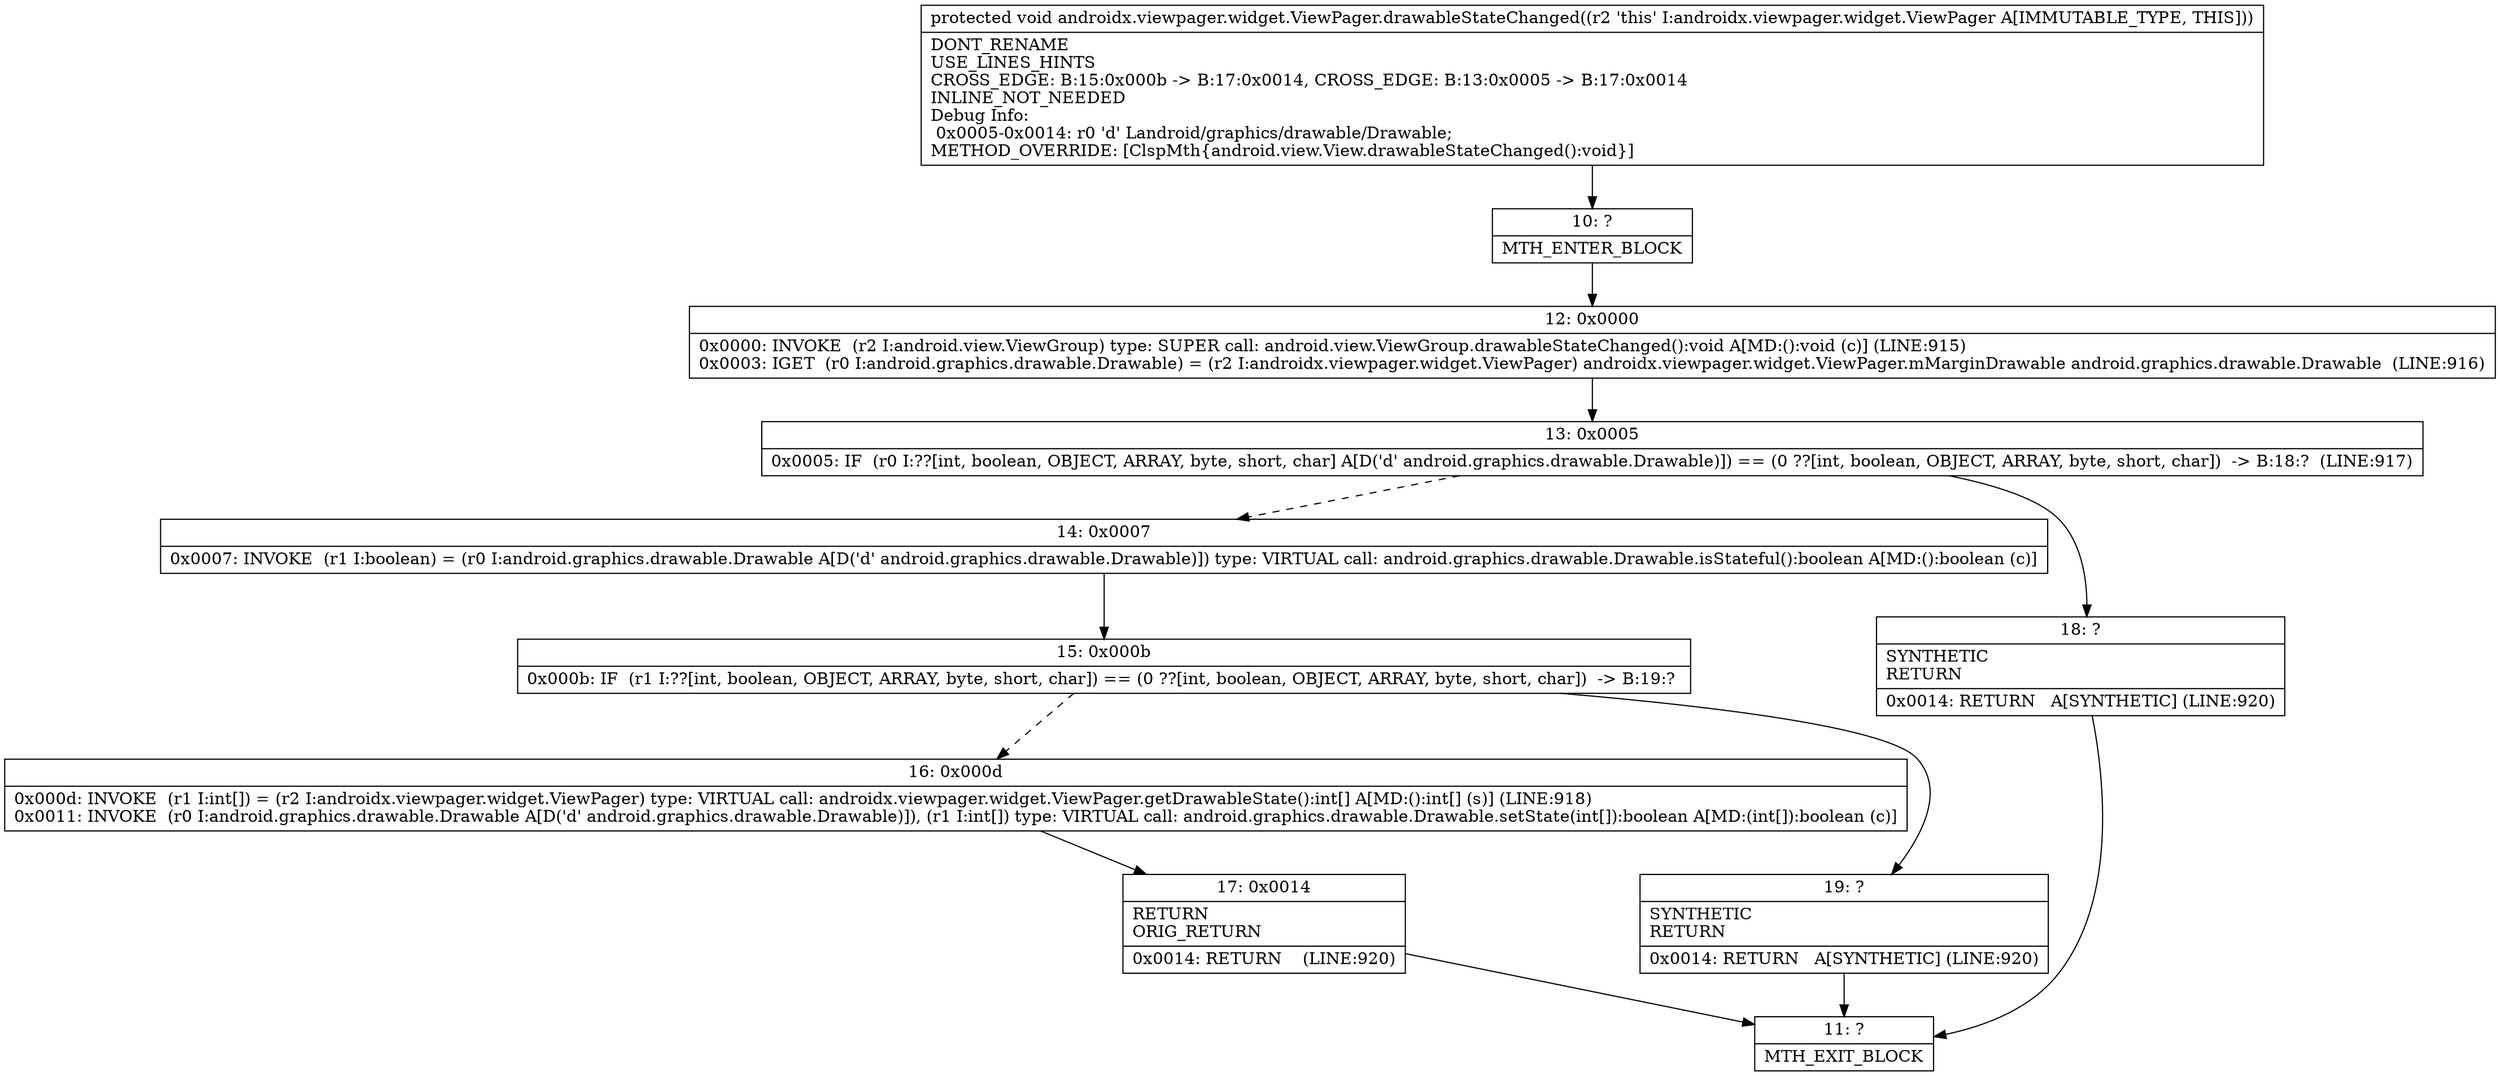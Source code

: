 digraph "CFG forandroidx.viewpager.widget.ViewPager.drawableStateChanged()V" {
Node_10 [shape=record,label="{10\:\ ?|MTH_ENTER_BLOCK\l}"];
Node_12 [shape=record,label="{12\:\ 0x0000|0x0000: INVOKE  (r2 I:android.view.ViewGroup) type: SUPER call: android.view.ViewGroup.drawableStateChanged():void A[MD:():void (c)] (LINE:915)\l0x0003: IGET  (r0 I:android.graphics.drawable.Drawable) = (r2 I:androidx.viewpager.widget.ViewPager) androidx.viewpager.widget.ViewPager.mMarginDrawable android.graphics.drawable.Drawable  (LINE:916)\l}"];
Node_13 [shape=record,label="{13\:\ 0x0005|0x0005: IF  (r0 I:??[int, boolean, OBJECT, ARRAY, byte, short, char] A[D('d' android.graphics.drawable.Drawable)]) == (0 ??[int, boolean, OBJECT, ARRAY, byte, short, char])  \-\> B:18:?  (LINE:917)\l}"];
Node_14 [shape=record,label="{14\:\ 0x0007|0x0007: INVOKE  (r1 I:boolean) = (r0 I:android.graphics.drawable.Drawable A[D('d' android.graphics.drawable.Drawable)]) type: VIRTUAL call: android.graphics.drawable.Drawable.isStateful():boolean A[MD:():boolean (c)]\l}"];
Node_15 [shape=record,label="{15\:\ 0x000b|0x000b: IF  (r1 I:??[int, boolean, OBJECT, ARRAY, byte, short, char]) == (0 ??[int, boolean, OBJECT, ARRAY, byte, short, char])  \-\> B:19:? \l}"];
Node_16 [shape=record,label="{16\:\ 0x000d|0x000d: INVOKE  (r1 I:int[]) = (r2 I:androidx.viewpager.widget.ViewPager) type: VIRTUAL call: androidx.viewpager.widget.ViewPager.getDrawableState():int[] A[MD:():int[] (s)] (LINE:918)\l0x0011: INVOKE  (r0 I:android.graphics.drawable.Drawable A[D('d' android.graphics.drawable.Drawable)]), (r1 I:int[]) type: VIRTUAL call: android.graphics.drawable.Drawable.setState(int[]):boolean A[MD:(int[]):boolean (c)]\l}"];
Node_17 [shape=record,label="{17\:\ 0x0014|RETURN\lORIG_RETURN\l|0x0014: RETURN    (LINE:920)\l}"];
Node_11 [shape=record,label="{11\:\ ?|MTH_EXIT_BLOCK\l}"];
Node_19 [shape=record,label="{19\:\ ?|SYNTHETIC\lRETURN\l|0x0014: RETURN   A[SYNTHETIC] (LINE:920)\l}"];
Node_18 [shape=record,label="{18\:\ ?|SYNTHETIC\lRETURN\l|0x0014: RETURN   A[SYNTHETIC] (LINE:920)\l}"];
MethodNode[shape=record,label="{protected void androidx.viewpager.widget.ViewPager.drawableStateChanged((r2 'this' I:androidx.viewpager.widget.ViewPager A[IMMUTABLE_TYPE, THIS]))  | DONT_RENAME\lUSE_LINES_HINTS\lCROSS_EDGE: B:15:0x000b \-\> B:17:0x0014, CROSS_EDGE: B:13:0x0005 \-\> B:17:0x0014\lINLINE_NOT_NEEDED\lDebug Info:\l  0x0005\-0x0014: r0 'd' Landroid\/graphics\/drawable\/Drawable;\lMETHOD_OVERRIDE: [ClspMth\{android.view.View.drawableStateChanged():void\}]\l}"];
MethodNode -> Node_10;Node_10 -> Node_12;
Node_12 -> Node_13;
Node_13 -> Node_14[style=dashed];
Node_13 -> Node_18;
Node_14 -> Node_15;
Node_15 -> Node_16[style=dashed];
Node_15 -> Node_19;
Node_16 -> Node_17;
Node_17 -> Node_11;
Node_19 -> Node_11;
Node_18 -> Node_11;
}

